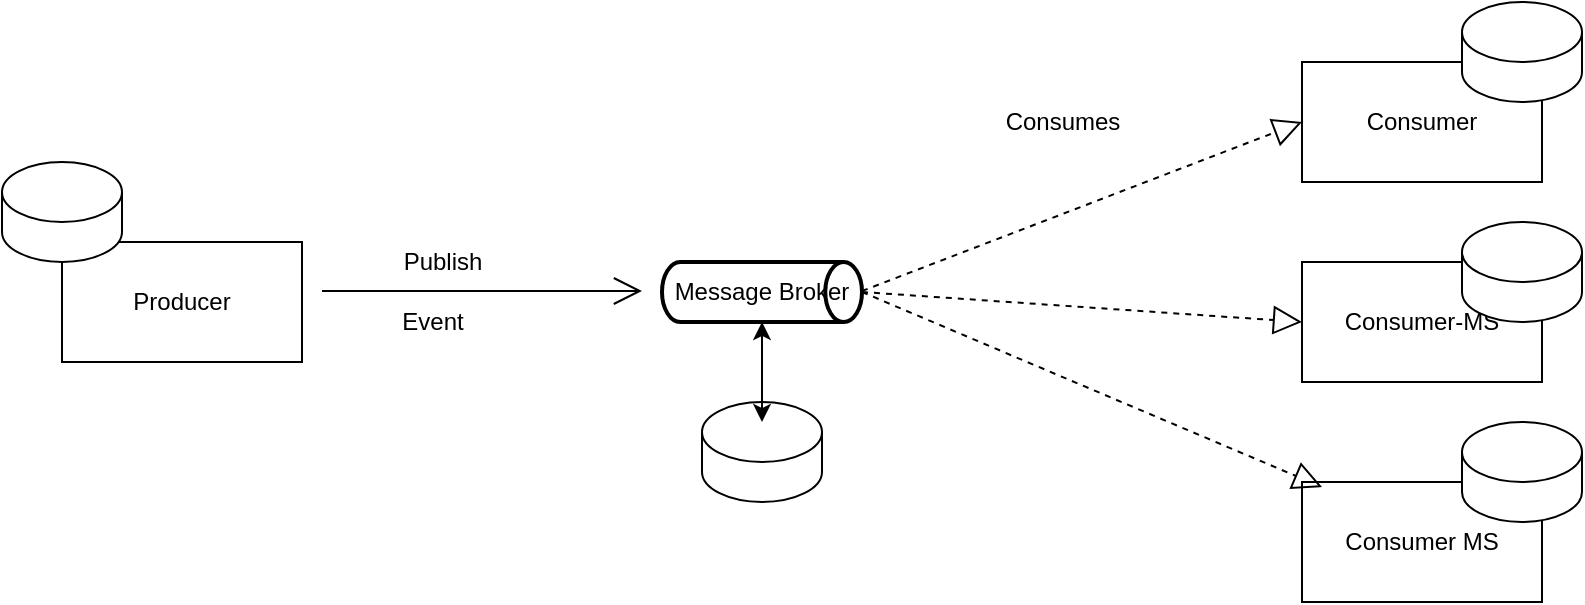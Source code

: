 <mxfile version="14.6.13" type="device"><diagram id="OKF9GF9UQOHBvPI0ReDi" name="Page-1"><mxGraphModel dx="1026" dy="580" grid="1" gridSize="10" guides="1" tooltips="1" connect="1" arrows="1" fold="1" page="1" pageScale="1" pageWidth="827" pageHeight="1169" math="0" shadow="0"><root><mxCell id="0"/><mxCell id="1" parent="0"/><mxCell id="BnLFCtRFGBNo8MMvbvlp-2" value="Producer" style="rounded=0;whiteSpace=wrap;html=1;" vertex="1" parent="1"><mxGeometry x="40" y="230" width="120" height="60" as="geometry"/></mxCell><mxCell id="BnLFCtRFGBNo8MMvbvlp-7" value="Consumer MS" style="rounded=0;whiteSpace=wrap;html=1;" vertex="1" parent="1"><mxGeometry x="660" y="350" width="120" height="60" as="geometry"/></mxCell><mxCell id="BnLFCtRFGBNo8MMvbvlp-8" value="Consumer-MS" style="rounded=0;whiteSpace=wrap;html=1;" vertex="1" parent="1"><mxGeometry x="660" y="240" width="120" height="60" as="geometry"/></mxCell><mxCell id="BnLFCtRFGBNo8MMvbvlp-9" value="Consumer&lt;span style=&quot;color: rgba(0 , 0 , 0 , 0) ; font-family: monospace ; font-size: 0px&quot;&gt;%3CmxGraphModel%3E%3Croot%3E%3CmxCell%20id%3D%220%22%2F%3E%3CmxCell%20id%3D%221%22%20parent%3D%220%22%2F%3E%3CmxCell%20id%3D%222%22%20value%3D%22%22%20style%3D%22shape%3Dcylinder3%3BwhiteSpace%3Dwrap%3Bhtml%3D1%3BboundedLbl%3D1%3BbackgroundOutline%3D1%3Bsize%3D15%3B%22%20vertex%3D%221%22%20parent%3D%221%22%3E%3CmxGeometry%20x%3D%22370%22%20y%3D%22340%22%20width%3D%2260%22%20height%3D%2250%22%20as%3D%22geometry%22%2F%3E%3C%2FmxCell%3E%3C%2Froot%3E%3C%2FmxGraphModel%3E&lt;/span&gt;" style="rounded=0;whiteSpace=wrap;html=1;" vertex="1" parent="1"><mxGeometry x="660" y="140" width="120" height="60" as="geometry"/></mxCell><mxCell id="BnLFCtRFGBNo8MMvbvlp-10" value="" style="shape=cylinder3;whiteSpace=wrap;html=1;boundedLbl=1;backgroundOutline=1;size=15;" vertex="1" parent="1"><mxGeometry x="360" y="310" width="60" height="50" as="geometry"/></mxCell><mxCell id="BnLFCtRFGBNo8MMvbvlp-11" value="" style="shape=cylinder3;whiteSpace=wrap;html=1;boundedLbl=1;backgroundOutline=1;size=15;" vertex="1" parent="1"><mxGeometry x="740" y="110" width="60" height="50" as="geometry"/></mxCell><mxCell id="BnLFCtRFGBNo8MMvbvlp-12" value="" style="shape=cylinder3;whiteSpace=wrap;html=1;boundedLbl=1;backgroundOutline=1;size=15;" vertex="1" parent="1"><mxGeometry x="740" y="220" width="60" height="50" as="geometry"/></mxCell><mxCell id="BnLFCtRFGBNo8MMvbvlp-13" value="" style="shape=cylinder3;whiteSpace=wrap;html=1;boundedLbl=1;backgroundOutline=1;size=15;" vertex="1" parent="1"><mxGeometry x="740" y="320" width="60" height="50" as="geometry"/></mxCell><mxCell id="BnLFCtRFGBNo8MMvbvlp-14" value="" style="shape=cylinder3;whiteSpace=wrap;html=1;boundedLbl=1;backgroundOutline=1;size=15;" vertex="1" parent="1"><mxGeometry x="10" y="190" width="60" height="50" as="geometry"/></mxCell><mxCell id="BnLFCtRFGBNo8MMvbvlp-15" value="Message Broker" style="strokeWidth=2;html=1;shape=mxgraph.flowchart.direct_data;whiteSpace=wrap;" vertex="1" parent="1"><mxGeometry x="340" y="240" width="100" height="30" as="geometry"/></mxCell><mxCell id="BnLFCtRFGBNo8MMvbvlp-23" value="" style="endArrow=open;endFill=1;endSize=12;html=1;" edge="1" parent="1"><mxGeometry width="160" relative="1" as="geometry"><mxPoint x="170" y="254.5" as="sourcePoint"/><mxPoint x="330" y="254.5" as="targetPoint"/></mxGeometry></mxCell><mxCell id="BnLFCtRFGBNo8MMvbvlp-24" value="" style="endArrow=block;dashed=1;endFill=0;endSize=12;html=1;entryX=0;entryY=0.5;entryDx=0;entryDy=0;" edge="1" parent="1" target="BnLFCtRFGBNo8MMvbvlp-9"><mxGeometry width="160" relative="1" as="geometry"><mxPoint x="440" y="254.5" as="sourcePoint"/><mxPoint x="600" y="254.5" as="targetPoint"/></mxGeometry></mxCell><mxCell id="BnLFCtRFGBNo8MMvbvlp-25" value="" style="endArrow=block;dashed=1;endFill=0;endSize=12;html=1;entryX=0;entryY=0.5;entryDx=0;entryDy=0;exitX=1;exitY=0.5;exitDx=0;exitDy=0;exitPerimeter=0;" edge="1" parent="1" source="BnLFCtRFGBNo8MMvbvlp-15" target="BnLFCtRFGBNo8MMvbvlp-8"><mxGeometry width="160" relative="1" as="geometry"><mxPoint x="450" y="264.5" as="sourcePoint"/><mxPoint x="670" y="180" as="targetPoint"/></mxGeometry></mxCell><mxCell id="BnLFCtRFGBNo8MMvbvlp-27" value="" style="endArrow=block;dashed=1;endFill=0;endSize=12;html=1;entryX=0;entryY=0.5;entryDx=0;entryDy=0;exitX=1;exitY=0.5;exitDx=0;exitDy=0;exitPerimeter=0;" edge="1" parent="1" source="BnLFCtRFGBNo8MMvbvlp-15"><mxGeometry width="160" relative="1" as="geometry"><mxPoint x="450" y="337.5" as="sourcePoint"/><mxPoint x="670" y="352.5" as="targetPoint"/></mxGeometry></mxCell><mxCell id="BnLFCtRFGBNo8MMvbvlp-28" value="Publish" style="text;html=1;align=center;verticalAlign=middle;resizable=0;points=[];autosize=1;strokeColor=none;" vertex="1" parent="1"><mxGeometry x="205" y="230" width="50" height="20" as="geometry"/></mxCell><mxCell id="BnLFCtRFGBNo8MMvbvlp-29" value="Event" style="text;html=1;align=center;verticalAlign=middle;resizable=0;points=[];autosize=1;strokeColor=none;" vertex="1" parent="1"><mxGeometry x="200" y="260" width="50" height="20" as="geometry"/></mxCell><mxCell id="BnLFCtRFGBNo8MMvbvlp-30" value="" style="endArrow=classic;startArrow=classic;html=1;" edge="1" parent="1"><mxGeometry width="50" height="50" relative="1" as="geometry"><mxPoint x="390" y="320" as="sourcePoint"/><mxPoint x="390" y="270" as="targetPoint"/></mxGeometry></mxCell><mxCell id="BnLFCtRFGBNo8MMvbvlp-31" value="Consumes" style="text;html=1;align=center;verticalAlign=middle;resizable=0;points=[];autosize=1;strokeColor=none;" vertex="1" parent="1"><mxGeometry x="505" y="160" width="70" height="20" as="geometry"/></mxCell></root></mxGraphModel></diagram></mxfile>
